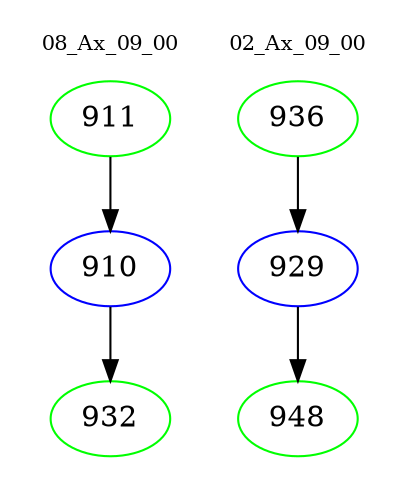 digraph{
subgraph cluster_0 {
color = white
label = "08_Ax_09_00";
fontsize=10;
T0_911 [label="911", color="green"]
T0_911 -> T0_910 [color="black"]
T0_910 [label="910", color="blue"]
T0_910 -> T0_932 [color="black"]
T0_932 [label="932", color="green"]
}
subgraph cluster_1 {
color = white
label = "02_Ax_09_00";
fontsize=10;
T1_936 [label="936", color="green"]
T1_936 -> T1_929 [color="black"]
T1_929 [label="929", color="blue"]
T1_929 -> T1_948 [color="black"]
T1_948 [label="948", color="green"]
}
}
